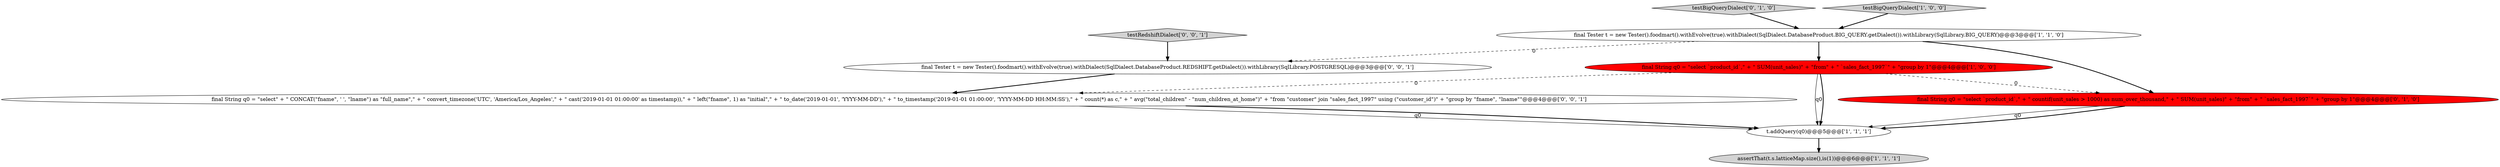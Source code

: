 digraph {
7 [style = filled, label = "final Tester t = new Tester().foodmart().withEvolve(true).withDialect(SqlDialect.DatabaseProduct.REDSHIFT.getDialect()).withLibrary(SqlLibrary.POSTGRESQL)@@@3@@@['0', '0', '1']", fillcolor = white, shape = ellipse image = "AAA0AAABBB3BBB"];
1 [style = filled, label = "assertThat(t.s.latticeMap.size(),is(1))@@@6@@@['1', '1', '1']", fillcolor = lightgray, shape = ellipse image = "AAA0AAABBB1BBB"];
0 [style = filled, label = "t.addQuery(q0)@@@5@@@['1', '1', '1']", fillcolor = white, shape = ellipse image = "AAA0AAABBB1BBB"];
4 [style = filled, label = "final String q0 = \"select `product_id`,\" + \" SUM(unit_sales)\" + \"from\" + \" `sales_fact_1997`\" + \"group by 1\"@@@4@@@['1', '0', '0']", fillcolor = red, shape = ellipse image = "AAA1AAABBB1BBB"];
6 [style = filled, label = "final String q0 = \"select `product_id`,\" + \" countif(unit_sales > 1000) as num_over_thousand,\" + \" SUM(unit_sales)\" + \"from\" + \" `sales_fact_1997`\" + \"group by 1\"@@@4@@@['0', '1', '0']", fillcolor = red, shape = ellipse image = "AAA1AAABBB2BBB"];
5 [style = filled, label = "testBigQueryDialect['0', '1', '0']", fillcolor = lightgray, shape = diamond image = "AAA0AAABBB2BBB"];
2 [style = filled, label = "testBigQueryDialect['1', '0', '0']", fillcolor = lightgray, shape = diamond image = "AAA0AAABBB1BBB"];
8 [style = filled, label = "testRedshiftDialect['0', '0', '1']", fillcolor = lightgray, shape = diamond image = "AAA0AAABBB3BBB"];
3 [style = filled, label = "final Tester t = new Tester().foodmart().withEvolve(true).withDialect(SqlDialect.DatabaseProduct.BIG_QUERY.getDialect()).withLibrary(SqlLibrary.BIG_QUERY)@@@3@@@['1', '1', '0']", fillcolor = white, shape = ellipse image = "AAA0AAABBB1BBB"];
9 [style = filled, label = "final String q0 = \"select\" + \" CONCAT(\"fname\", ' ', \"lname\") as \"full_name\",\" + \" convert_timezone('UTC', 'America/Los_Angeles',\" + \" cast('2019-01-01 01:00:00' as timestamp)),\" + \" left(\"fname\", 1) as \"initial\",\" + \" to_date('2019-01-01', 'YYYY-MM-DD'),\" + \" to_timestamp('2019-01-01 01:00:00', 'YYYY-MM-DD HH:MM:SS'),\" + \" count(*) as c,\" + \" avg(\"total_children\" - \"num_children_at_home\")\" + \"from \"customer\" join \"sales_fact_1997\" using (\"customer_id\")\" + \"group by \"fname\", \"lname\"\"@@@4@@@['0', '0', '1']", fillcolor = white, shape = ellipse image = "AAA0AAABBB3BBB"];
8->7 [style = bold, label=""];
5->3 [style = bold, label=""];
7->9 [style = bold, label=""];
6->0 [style = solid, label="q0"];
4->9 [style = dashed, label="0"];
3->6 [style = bold, label=""];
9->0 [style = solid, label="q0"];
6->0 [style = bold, label=""];
9->0 [style = bold, label=""];
4->0 [style = solid, label="q0"];
4->6 [style = dashed, label="0"];
3->7 [style = dashed, label="0"];
3->4 [style = bold, label=""];
0->1 [style = bold, label=""];
2->3 [style = bold, label=""];
4->0 [style = bold, label=""];
}
